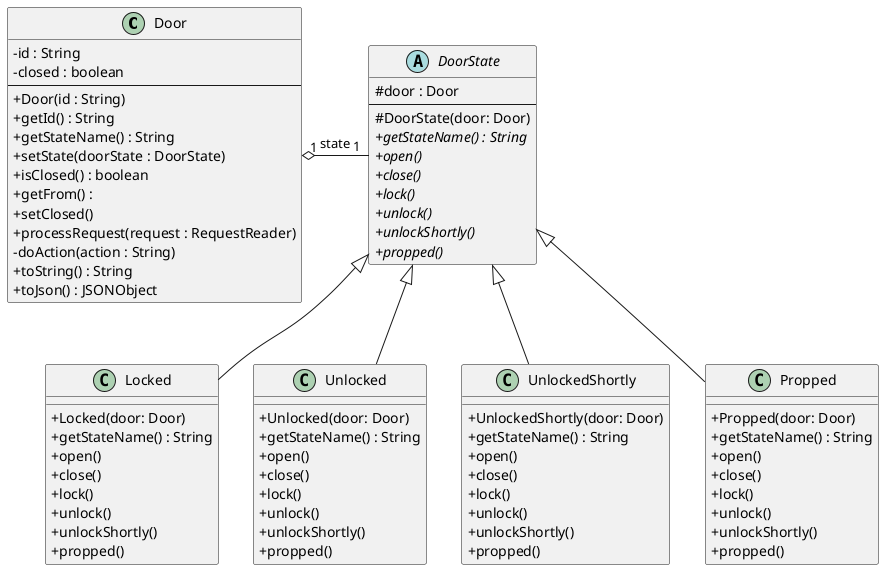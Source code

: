 @startuml
skinparam classAttributeIconSize 0

class Door {
- id : String
- closed : boolean
---
+ Door(id : String)
+ getId() : String
+ getStateName() : String
+ setState(doorState : DoorState)
+ isClosed() : boolean
+ getFrom() :
+ setClosed()
+ processRequest(request : RequestReader)
- doAction(action : String)
+ toString() : String
+ toJson() : JSONObject
}

abstract class DoorState {
# door : Door
---
# DoorState(door: Door)
{abstract} + getStateName() : String
{abstract} + open()
{abstract} + close()
{abstract} + lock()
{abstract} + unlock()
{abstract} + unlockShortly()
{abstract} + propped()
}

class Locked {
+ Locked(door: Door)
+ getStateName() : String
+ open()
+ close()
+ lock()
+ unlock()
+ unlockShortly()
+ propped()
}

class Unlocked {
+ Unlocked(door: Door)
+ getStateName() : String
+ open()
+ close()
+ lock()
+ unlock()
+ unlockShortly()
+ propped()
}

class UnlockedShortly {
+ UnlockedShortly(door: Door)
+ getStateName() : String
+ open()
+ close()
+ lock()
+ unlock()
+ unlockShortly()
+ propped()
}

class Propped {
+ Propped(door: Door)
+ getStateName() : String
+ open()
+ close()
+ lock()
+ unlock()
+ unlockShortly()
+ propped()
}

'---RELATIONS---
Door "1" o- "1" DoorState : "state"

DoorState <|-- Locked
DoorState <|-- Unlocked
DoorState <|-- UnlockedShortly
DoorState <|-- Propped
'------------

@enduml
